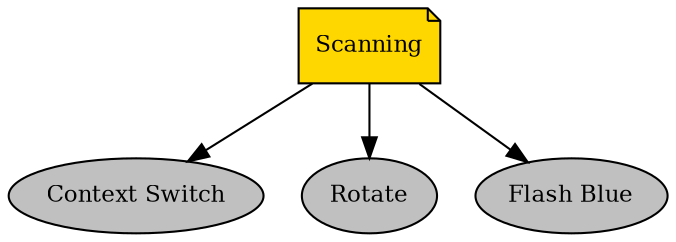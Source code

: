 digraph tutorial {
graph [fontname="times-roman"];
node [fontname="times-roman"];
edge [fontname="times-roman"];
Scanning [fillcolor=gold, fontcolor=black, fontsize=11, shape=note, style=filled];
"Context Switch" [fillcolor=gray, fontcolor=black, fontsize=11, shape=ellipse, style=filled];
Scanning -> "Context Switch";
Rotate [fillcolor=gray, fontcolor=black, fontsize=11, shape=ellipse, style=filled];
Scanning -> Rotate;
"Flash Blue" [fillcolor=gray, fontcolor=black, fontsize=11, shape=ellipse, style=filled];
Scanning -> "Flash Blue";
}
